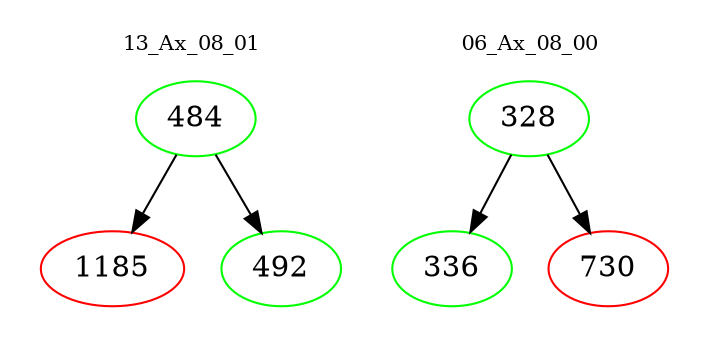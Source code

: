 digraph{
subgraph cluster_0 {
color = white
label = "13_Ax_08_01";
fontsize=10;
T0_484 [label="484", color="green"]
T0_484 -> T0_1185 [color="black"]
T0_1185 [label="1185", color="red"]
T0_484 -> T0_492 [color="black"]
T0_492 [label="492", color="green"]
}
subgraph cluster_1 {
color = white
label = "06_Ax_08_00";
fontsize=10;
T1_328 [label="328", color="green"]
T1_328 -> T1_336 [color="black"]
T1_336 [label="336", color="green"]
T1_328 -> T1_730 [color="black"]
T1_730 [label="730", color="red"]
}
}
